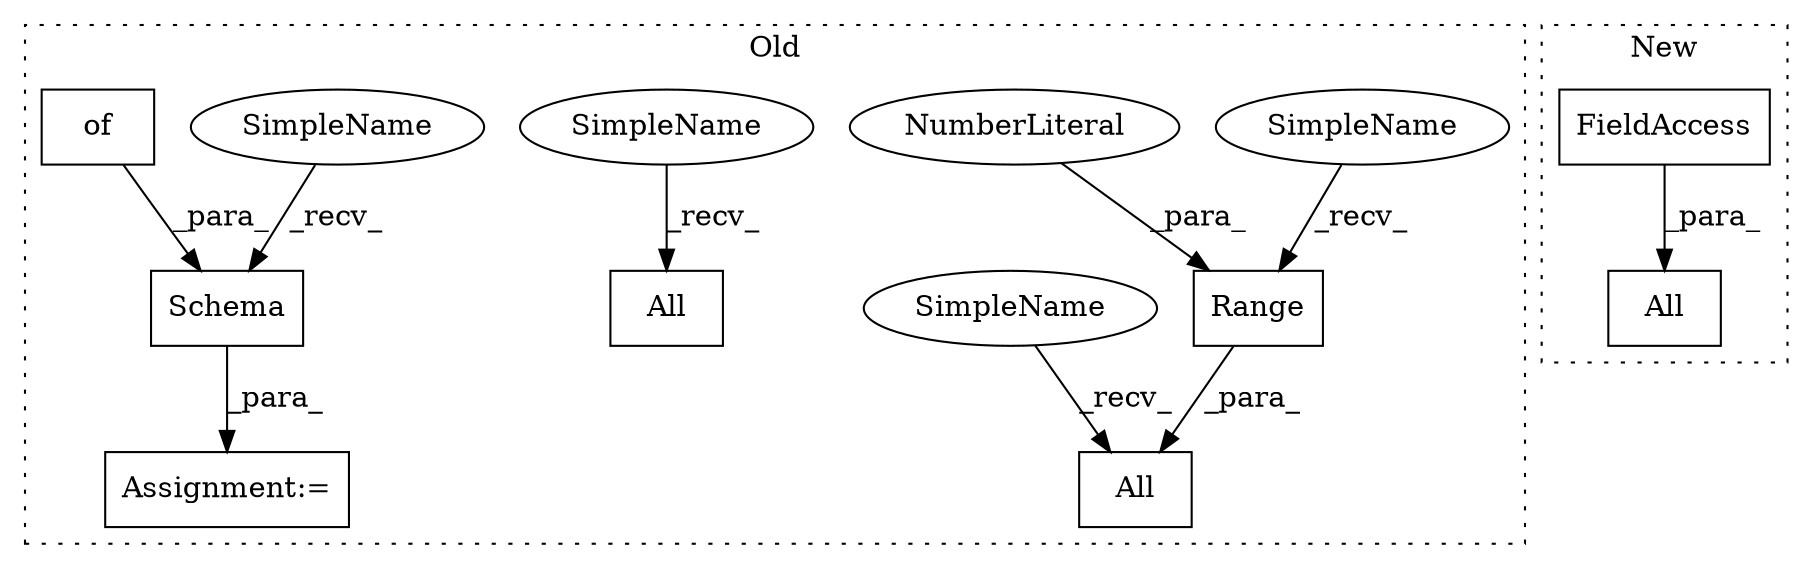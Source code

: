 digraph G {
subgraph cluster0 {
1 [label="Range" a="32" s="2777,2784" l="6,1" shape="box"];
3 [label="All" a="32" s="2739,2785" l="4,1" shape="box"];
4 [label="NumberLiteral" a="34" s="2783" l="1" shape="ellipse"];
5 [label="All" a="32" s="2858,2904" l="4,1" shape="box"];
6 [label="Schema" a="32" s="2155,2267" l="7,1" shape="box"];
8 [label="of" a="32" s="2166,2266" l="3,1" shape="box"];
9 [label="Assignment:=" a="7" s="2143" l="1" shape="box"];
10 [label="SimpleName" a="42" s="2728" l="10" shape="ellipse"];
11 [label="SimpleName" a="42" s="2847" l="10" shape="ellipse"];
12 [label="SimpleName" a="42" s="2144" l="10" shape="ellipse"];
13 [label="SimpleName" a="42" s="2766" l="10" shape="ellipse"];
label = "Old";
style="dotted";
}
subgraph cluster1 {
2 [label="All" a="32" s="4444,4558" l="4,1" shape="box"];
7 [label="FieldAccess" a="22" s="4500" l="13" shape="box"];
label = "New";
style="dotted";
}
1 -> 3 [label="_para_"];
4 -> 1 [label="_para_"];
6 -> 9 [label="_para_"];
7 -> 2 [label="_para_"];
8 -> 6 [label="_para_"];
10 -> 3 [label="_recv_"];
11 -> 5 [label="_recv_"];
12 -> 6 [label="_recv_"];
13 -> 1 [label="_recv_"];
}